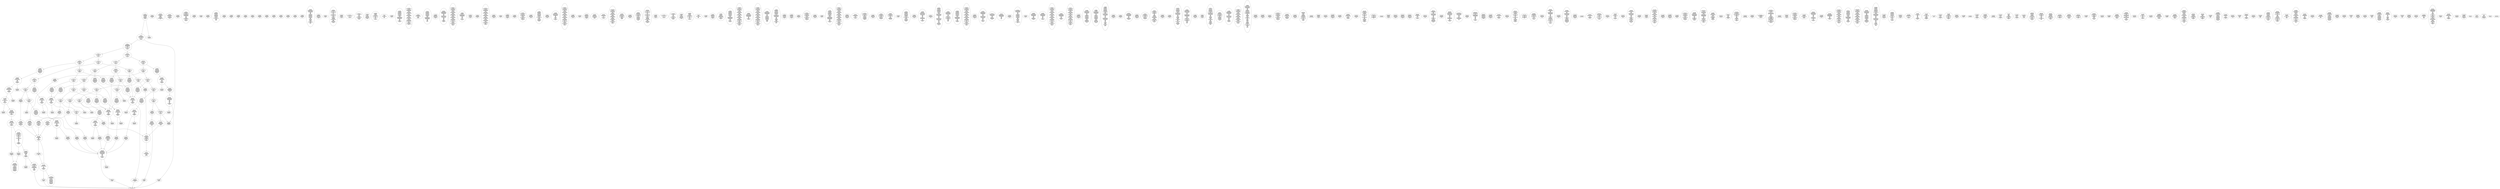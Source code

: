 /* Generated by GvGen v.1.0 (https://www.github.com/stricaud/gvgen) */

digraph G {
compound=true;
   node1 [label="[anywhere]"];
   node2 [label="# 0x0
PUSHX Data
PUSHX Data
MSTORE
CALLVALUE
ISZERO
PUSHX Data
JUMPI
"];
   node3 [label="# 0xc
PUSHX Data
REVERT
"];
   node4 [label="# 0x10
JUMPDEST
PUSHX LogicData
CALLDATASIZE
LT
PUSHX Data
JUMPI
"];
   node5 [label="# 0x1a
PUSHX Data
CALLDATALOAD
PUSHX BitData
SHR
PUSHX LogicData
GT
PUSHX Data
JUMPI
"];
   node6 [label="# 0x2b
PUSHX LogicData
GT
PUSHX Data
JUMPI
"];
   node7 [label="# 0x36
PUSHX LogicData
GT
PUSHX Data
JUMPI
"];
   node8 [label="# 0x41
PUSHX LogicData
EQ
PUSHX Data
JUMPI
"];
   node9 [label="# 0x4c
PUSHX LogicData
EQ
PUSHX Data
JUMPI
"];
   node10 [label="# 0x57
PUSHX LogicData
EQ
PUSHX Data
JUMPI
"];
   node11 [label="# 0x62
PUSHX LogicData
EQ
PUSHX Data
JUMPI
"];
   node12 [label="# 0x6d
PUSHX Data
REVERT
"];
   node13 [label="# 0x71
JUMPDEST
PUSHX LogicData
EQ
PUSHX Data
JUMPI
"];
   node14 [label="# 0x7d
PUSHX LogicData
EQ
PUSHX Data
JUMPI
"];
   node15 [label="# 0x88
PUSHX LogicData
EQ
PUSHX Data
JUMPI
"];
   node16 [label="# 0x93
PUSHX Data
REVERT
"];
   node17 [label="# 0x97
JUMPDEST
PUSHX LogicData
EQ
PUSHX Data
JUMPI
"];
   node18 [label="# 0xa3
PUSHX LogicData
EQ
PUSHX Data
JUMPI
"];
   node19 [label="# 0xae
PUSHX LogicData
EQ
PUSHX Data
JUMPI
"];
   node20 [label="# 0xb9
PUSHX LogicData
EQ
PUSHX Data
JUMPI
"];
   node21 [label="# 0xc4
PUSHX LogicData
EQ
PUSHX Data
JUMPI
"];
   node22 [label="# 0xcf
PUSHX LogicData
EQ
PUSHX Data
JUMPI
"];
   node23 [label="# 0xda
PUSHX Data
REVERT
"];
   node24 [label="# 0xde
JUMPDEST
PUSHX LogicData
GT
PUSHX Data
JUMPI
"];
   node25 [label="# 0xea
PUSHX LogicData
GT
PUSHX Data
JUMPI
"];
   node26 [label="# 0xf5
PUSHX LogicData
EQ
PUSHX Data
JUMPI
"];
   node27 [label="# 0x100
PUSHX LogicData
EQ
PUSHX Data
JUMPI
"];
   node28 [label="# 0x10b
PUSHX LogicData
EQ
PUSHX Data
JUMPI
"];
   node29 [label="# 0x116
PUSHX LogicData
EQ
PUSHX Data
JUMPI
"];
   node30 [label="# 0x121
PUSHX Data
REVERT
"];
   node31 [label="# 0x125
JUMPDEST
PUSHX LogicData
EQ
PUSHX Data
JUMPI
"];
   node32 [label="# 0x131
PUSHX LogicData
EQ
PUSHX Data
JUMPI
"];
   node33 [label="# 0x13c
PUSHX LogicData
EQ
PUSHX Data
JUMPI
"];
   node34 [label="# 0x147
PUSHX Data
REVERT
"];
   node35 [label="# 0x14b
JUMPDEST
PUSHX LogicData
EQ
PUSHX Data
JUMPI
"];
   node36 [label="# 0x157
PUSHX LogicData
EQ
PUSHX Data
JUMPI
"];
   node37 [label="# 0x162
PUSHX LogicData
EQ
PUSHX Data
JUMPI
"];
   node38 [label="# 0x16d
PUSHX LogicData
EQ
PUSHX Data
JUMPI
"];
   node39 [label="# 0x178
PUSHX LogicData
EQ
PUSHX Data
JUMPI
"];
   node40 [label="# 0x183
PUSHX LogicData
EQ
PUSHX Data
JUMPI
"];
   node41 [label="# 0x18e
JUMPDEST
PUSHX Data
REVERT
"];
   node42 [label="# 0x193
JUMPDEST
PUSHX Data
PUSHX Data
CALLDATASIZE
PUSHX Data
PUSHX Data
JUMP
"];
   node43 [label="# 0x1a1
JUMPDEST
PUSHX Data
JUMP
"];
   node44 [label="# 0x1a6
JUMPDEST
PUSHX MemData
MLOAD
ISZERO
ISZERO
MSTORE
PUSHX ArithData
ADD
"];
   node45 [label="# 0x1b2
JUMPDEST
PUSHX MemData
MLOAD
SUB
RETURN
"];
   node46 [label="# 0x1bb
JUMPDEST
PUSHX Data
PUSHX Data
JUMP
"];
   node47 [label="# 0x1c3
JUMPDEST
PUSHX MemData
MLOAD
PUSHX Data
PUSHX Data
JUMP
"];
   node48 [label="# 0x1d0
JUMPDEST
PUSHX Data
PUSHX Data
CALLDATASIZE
PUSHX Data
PUSHX Data
JUMP
"];
   node49 [label="# 0x1de
JUMPDEST
PUSHX Data
JUMP
"];
   node50 [label="# 0x1e3
JUMPDEST
PUSHX MemData
MLOAD
PUSHX ArithData
PUSHX BitData
PUSHX BitData
SHL
SUB
AND
MSTORE
PUSHX ArithData
ADD
PUSHX Data
JUMP
"];
   node51 [label="# 0x1fb
JUMPDEST
PUSHX Data
PUSHX Data
CALLDATASIZE
PUSHX Data
PUSHX Data
JUMP
"];
   node52 [label="# 0x209
JUMPDEST
PUSHX Data
JUMP
"];
   node53 [label="# 0x20e
JUMPDEST
STOP
"];
   node54 [label="# 0x210
JUMPDEST
PUSHX Data
PUSHX Data
JUMP
"];
   node55 [label="# 0x218
JUMPDEST
PUSHX MemData
MLOAD
MSTORE
PUSHX ArithData
ADD
PUSHX Data
JUMP
"];
   node56 [label="# 0x226
JUMPDEST
PUSHX Data
PUSHX StorData
SLOAD
JUMP
"];
   node57 [label="# 0x22f
JUMPDEST
PUSHX Data
PUSHX Data
CALLDATASIZE
PUSHX Data
PUSHX Data
JUMP
"];
   node58 [label="# 0x23d
JUMPDEST
PUSHX Data
JUMP
"];
   node59 [label="# 0x242
JUMPDEST
PUSHX Data
PUSHX Data
CALLDATASIZE
PUSHX Data
PUSHX Data
JUMP
"];
   node60 [label="# 0x250
JUMPDEST
PUSHX Data
MSTORE
PUSHX Data
PUSHX Data
MSTORE
PUSHX Data
SHA3
PUSHX ArithData
ADD
SLOAD
JUMP
"];
   node61 [label="# 0x265
JUMPDEST
PUSHX Data
PUSHX Data
CALLDATASIZE
PUSHX Data
PUSHX Data
JUMP
"];
   node62 [label="# 0x273
JUMPDEST
PUSHX Data
JUMP
"];
   node63 [label="# 0x278
JUMPDEST
PUSHX Data
PUSHX Data
CALLDATASIZE
PUSHX Data
PUSHX Data
JUMP
"];
   node64 [label="# 0x286
JUMPDEST
PUSHX Data
JUMP
"];
   node65 [label="# 0x28b
JUMPDEST
PUSHX Data
PUSHX Data
CALLDATASIZE
PUSHX Data
PUSHX Data
JUMP
"];
   node66 [label="# 0x299
JUMPDEST
PUSHX Data
JUMP
"];
   node67 [label="# 0x29e
JUMPDEST
PUSHX Data
PUSHX Data
CALLDATASIZE
PUSHX Data
PUSHX Data
JUMP
"];
   node68 [label="# 0x2ac
JUMPDEST
PUSHX Data
JUMP
"];
   node69 [label="# 0x2b1
JUMPDEST
PUSHX Data
PUSHX Data
JUMP
"];
   node70 [label="# 0x2b9
JUMPDEST
PUSHX Data
PUSHX Data
CALLDATASIZE
PUSHX Data
PUSHX Data
JUMP
"];
   node71 [label="# 0x2c7
JUMPDEST
PUSHX Data
JUMP
"];
   node72 [label="# 0x2cc
JUMPDEST
PUSHX Data
PUSHX Data
CALLDATASIZE
PUSHX Data
PUSHX Data
JUMP
"];
   node73 [label="# 0x2da
JUMPDEST
PUSHX Data
JUMP
"];
   node74 [label="# 0x2df
JUMPDEST
PUSHX Data
PUSHX Data
CALLDATASIZE
PUSHX Data
PUSHX Data
JUMP
"];
   node75 [label="# 0x2ed
JUMPDEST
PUSHX Data
JUMP
"];
   node76 [label="# 0x2f2
JUMPDEST
PUSHX Data
PUSHX Data
CALLDATASIZE
PUSHX Data
PUSHX Data
JUMP
"];
   node77 [label="# 0x300
JUMPDEST
PUSHX Data
JUMP
"];
   node78 [label="# 0x305
JUMPDEST
PUSHX Data
PUSHX Data
JUMP
"];
   node79 [label="# 0x30d
JUMPDEST
PUSHX Data
PUSHX Data
JUMP
"];
   node80 [label="# 0x315
JUMPDEST
PUSHX Data
PUSHX Data
CALLDATASIZE
PUSHX Data
PUSHX Data
JUMP
"];
   node81 [label="# 0x323
JUMPDEST
PUSHX Data
JUMP
"];
   node82 [label="# 0x328
JUMPDEST
PUSHX Data
PUSHX Data
JUMP
"];
   node83 [label="# 0x330
JUMPDEST
PUSHX Data
PUSHX Data
CALLDATASIZE
PUSHX Data
PUSHX Data
JUMP
"];
   node84 [label="# 0x33e
JUMPDEST
PUSHX Data
JUMP
"];
   node85 [label="# 0x343
JUMPDEST
PUSHX Data
PUSHX Data
CALLDATASIZE
PUSHX Data
PUSHX Data
JUMP
"];
   node86 [label="# 0x351
JUMPDEST
PUSHX Data
JUMP
"];
   node87 [label="# 0x356
JUMPDEST
PUSHX Data
PUSHX Data
JUMP
"];
   node88 [label="# 0x37d
JUMPDEST
PUSHX Data
PUSHX Data
CALLDATASIZE
PUSHX Data
PUSHX Data
JUMP
"];
   node89 [label="# 0x38b
JUMPDEST
PUSHX Data
JUMP
"];
   node90 [label="# 0x390
JUMPDEST
PUSHX Data
PUSHX Data
CALLDATASIZE
PUSHX Data
PUSHX Data
JUMP
"];
   node91 [label="# 0x39e
JUMPDEST
PUSHX ArithData
PUSHX BitData
PUSHX BitData
SHL
SUB
AND
PUSHX Data
MSTORE
PUSHX Data
PUSHX Data
MSTORE
PUSHX Data
SHA3
AND
MSTORE
MSTORE
SHA3
SLOAD
PUSHX BitData
AND
JUMP
"];
   node92 [label="# 0x3cc
JUMPDEST
PUSHX Data
PUSHX Data
PUSHX Data
JUMP
"];
   node93 [label="# 0x3d7
JUMPDEST
JUMP
"];
   node94 [label="# 0x3dd
JUMPDEST
PUSHX Data
PUSHX StorData
SLOAD
PUSHX Data
PUSHX Data
JUMP
"];
   node95 [label="# 0x3ec
JUMPDEST
PUSHX ArithData
ADD
PUSHX ArithData
DIV
MUL
PUSHX ArithData
ADD
PUSHX MemData
MLOAD
ADD
PUSHX Data
MSTORE
MSTORE
PUSHX ArithData
ADD
SLOAD
PUSHX Data
PUSHX Data
JUMP
"];
   node96 [label="# 0x418
JUMPDEST
ISZERO
PUSHX Data
JUMPI
"];
   node97 [label="# 0x41f
PUSHX LogicData
LT
PUSHX Data
JUMPI
"];
   node98 [label="# 0x427
PUSHX ArithData
SLOAD
DIV
MUL
MSTORE
PUSHX ArithData
ADD
PUSHX Data
JUMP
"];
   node99 [label="# 0x43a
JUMPDEST
ADD
PUSHX Data
MSTORE
PUSHX Data
PUSHX Data
SHA3
"];
   node100 [label="# 0x448
JUMPDEST
SLOAD
MSTORE
PUSHX ArithData
ADD
PUSHX ArithData
ADD
GT
PUSHX Data
JUMPI
"];
   node101 [label="# 0x45c
SUB
PUSHX BitData
AND
ADD
"];
   node102 [label="# 0x465
JUMPDEST
JUMP
"];
   node103 [label="# 0x46f
JUMPDEST
PUSHX Data
MSTORE
PUSHX Data
PUSHX Data
MSTORE
PUSHX Data
SHA3
SLOAD
PUSHX ArithData
PUSHX BitData
PUSHX BitData
SHL
SUB
AND
PUSHX Data
JUMPI
"];
   node104 [label="# 0x48c
PUSHX MemData
MLOAD
PUSHX BitData
PUSHX BitData
SHL
MSTORE
PUSHX Data
PUSHX ArithData
ADD
MSTORE
PUSHX Data
PUSHX ArithData
ADD
MSTORE
PUSHX Data
PUSHX ArithData
ADD
MSTORE
PUSHX BitData
PUSHX BitData
SHL
PUSHX ArithData
ADD
MSTORE
PUSHX ArithData
ADD
"];
   node105 [label="# 0x4e4
JUMPDEST
PUSHX MemData
MLOAD
SUB
REVERT
"];
   node106 [label="# 0x4ed
JUMPDEST
PUSHX Data
MSTORE
PUSHX Data
PUSHX Data
MSTORE
PUSHX Data
SHA3
SLOAD
PUSHX ArithData
PUSHX BitData
PUSHX BitData
SHL
SUB
AND
JUMP
"];
   node107 [label="# 0x509
JUMPDEST
PUSHX Data
PUSHX Data
PUSHX Data
JUMP
"];
   node108 [label="# 0x514
JUMPDEST
PUSHX ArithData
PUSHX BitData
PUSHX BitData
SHL
SUB
AND
PUSHX ArithData
PUSHX BitData
PUSHX BitData
SHL
SUB
AND
EQ
ISZERO
PUSHX Data
JUMPI
"];
   node109 [label="# 0x531
PUSHX MemData
MLOAD
PUSHX BitData
PUSHX BitData
SHL
MSTORE
PUSHX Data
PUSHX ArithData
ADD
MSTORE
PUSHX Data
PUSHX ArithData
ADD
MSTORE
PUSHX Data
PUSHX ArithData
ADD
MSTORE
PUSHX BitData
PUSHX BitData
SHL
PUSHX ArithData
ADD
MSTORE
PUSHX ArithData
ADD
PUSHX Data
JUMP
"];
   node110 [label="# 0x582
JUMPDEST
CALLER
PUSHX ArithData
PUSHX BitData
PUSHX BitData
SHL
SUB
AND
EQ
PUSHX Data
JUMPI
"];
   node111 [label="# 0x594
PUSHX Data
CALLER
PUSHX Data
JUMP
"];
   node112 [label="# 0x59e
JUMPDEST
PUSHX Data
JUMPI
"];
   node113 [label="# 0x5a3
PUSHX MemData
MLOAD
PUSHX BitData
PUSHX BitData
SHL
MSTORE
PUSHX Data
PUSHX ArithData
ADD
MSTORE
PUSHX Data
PUSHX ArithData
ADD
MSTORE
PUSHX Data
PUSHX ArithData
ADD
MSTORE
PUSHX Data
PUSHX ArithData
ADD
MSTORE
PUSHX ArithData
ADD
PUSHX Data
JUMP
"];
   node114 [label="# 0x610
JUMPDEST
PUSHX Data
PUSHX Data
JUMP
"];
   node115 [label="# 0x61a
JUMPDEST
JUMP
"];
   node116 [label="# 0x61f
JUMPDEST
PUSHX Data
PUSHX Data
PUSHX StorData
SLOAD
JUMP
"];
   node117 [label="# 0x62a
JUMPDEST
JUMP
"];
   node118 [label="# 0x62f
JUMPDEST
PUSHX Data
CALLER
PUSHX Data
JUMP
"];
   node119 [label="# 0x639
JUMPDEST
PUSHX Data
JUMPI
"];
   node120 [label="# 0x63e
PUSHX MemData
MLOAD
PUSHX BitData
PUSHX BitData
SHL
MSTORE
PUSHX ArithData
ADD
PUSHX Data
PUSHX Data
JUMP
"];
   node121 [label="# 0x655
JUMPDEST
PUSHX Data
PUSHX Data
JUMP
"];
   node122 [label="# 0x660
JUMPDEST
PUSHX Data
MSTORE
PUSHX Data
PUSHX Data
MSTORE
PUSHX Data
SHA3
PUSHX ArithData
ADD
SLOAD
PUSHX Data
CALLER
PUSHX Data
JUMP
"];
   node123 [label="# 0x67c
JUMPDEST
PUSHX Data
PUSHX Data
JUMP
"];
   node124 [label="# 0x686
JUMPDEST
PUSHX ArithData
PUSHX BitData
PUSHX BitData
SHL
SUB
AND
CALLER
EQ
PUSHX Data
JUMPI
"];
   node125 [label="# 0x697
PUSHX MemData
MLOAD
PUSHX BitData
PUSHX BitData
SHL
MSTORE
PUSHX Data
PUSHX ArithData
ADD
MSTORE
PUSHX Data
PUSHX ArithData
ADD
MSTORE
PUSHX Data
PUSHX ArithData
ADD
MSTORE
PUSHX BitData
PUSHX BitData
SHL
PUSHX ArithData
ADD
MSTORE
PUSHX ArithData
ADD
PUSHX Data
JUMP
"];
   node126 [label="# 0x6f6
JUMPDEST
PUSHX Data
PUSHX Data
JUMP
"];
   node127 [label="# 0x700
JUMPDEST
JUMP
"];
   node128 [label="# 0x704
JUMPDEST
PUSHX Data
PUSHX Data
CALLER
PUSHX Data
JUMP
"];
   node129 [label="# 0x72f
JUMPDEST
PUSHX Data
PUSHX Data
PUSHX StorData
SLOAD
JUMP
"];
   node130 [label="# 0x73a
JUMPDEST
PUSHX StorData
SLOAD
LT
PUSHX Data
JUMPI
"];
   node131 [label="# 0x746
PUSHX MemData
MLOAD
PUSHX BitData
PUSHX BitData
SHL
MSTORE
PUSHX Data
PUSHX ArithData
ADD
MSTORE
PUSHX Data
PUSHX ArithData
ADD
MSTORE
PUSHX Data
PUSHX ArithData
ADD
MSTORE
PUSHX ArithData
ADD
PUSHX Data
JUMP
"];
   node132 [label="# 0x78d
JUMPDEST
PUSHX Data
PUSHX StorData
SLOAD
PUSHX ArithData
ADD
SSTORE
JUMP
"];
   node133 [label="# 0x79b
JUMPDEST
PUSHX Data
PUSHX Data
JUMP
"];
   node134 [label="# 0x7a5
JUMPDEST
PUSHX Data
PUSHX MemData
MLOAD
PUSHX ArithData
ADD
PUSHX Data
MSTORE
PUSHX Data
MSTORE
PUSHX Data
JUMP
"];
   node135 [label="# 0x7c0
JUMPDEST
PUSHX StorData
SLOAD
PUSHX Data
PUSHX Data
JUMP
"];
   node136 [label="# 0x7cd
JUMPDEST
PUSHX ArithData
ADD
PUSHX ArithData
DIV
MUL
PUSHX ArithData
ADD
PUSHX MemData
MLOAD
ADD
PUSHX Data
MSTORE
MSTORE
PUSHX ArithData
ADD
SLOAD
PUSHX Data
PUSHX Data
JUMP
"];
   node137 [label="# 0x7f9
JUMPDEST
ISZERO
PUSHX Data
JUMPI
"];
   node138 [label="# 0x800
PUSHX LogicData
LT
PUSHX Data
JUMPI
"];
   node139 [label="# 0x808
PUSHX ArithData
SLOAD
DIV
MUL
MSTORE
PUSHX ArithData
ADD
PUSHX Data
JUMP
"];
   node140 [label="# 0x81b
JUMPDEST
ADD
PUSHX Data
MSTORE
PUSHX Data
PUSHX Data
SHA3
"];
   node141 [label="# 0x829
JUMPDEST
SLOAD
MSTORE
PUSHX ArithData
ADD
PUSHX ArithData
ADD
GT
PUSHX Data
JUMPI
"];
   node142 [label="# 0x83d
SUB
PUSHX BitData
AND
ADD
"];
   node143 [label="# 0x846
JUMPDEST
JUMP
"];
   node144 [label="# 0x84e
JUMPDEST
PUSHX Data
PUSHX Data
CALLER
PUSHX Data
JUMP
"];
   node145 [label="# 0x85a
JUMPDEST
MLOAD
PUSHX Data
PUSHX Data
PUSHX ArithData
ADD
PUSHX Data
JUMP
"];
   node146 [label="# 0x86d
JUMPDEST
PUSHX Data
MSTORE
PUSHX Data
PUSHX Data
MSTORE
PUSHX Data
SHA3
SLOAD
PUSHX ArithData
PUSHX BitData
PUSHX BitData
SHL
SUB
AND
PUSHX Data
JUMPI
"];
   node147 [label="# 0x88b
PUSHX MemData
MLOAD
PUSHX BitData
PUSHX BitData
SHL
MSTORE
PUSHX Data
PUSHX ArithData
ADD
MSTORE
PUSHX Data
PUSHX ArithData
ADD
MSTORE
PUSHX Data
PUSHX ArithData
ADD
MSTORE
PUSHX BitData
PUSHX BitData
SHL
PUSHX ArithData
ADD
MSTORE
PUSHX ArithData
ADD
PUSHX Data
JUMP
"];
   node148 [label="# 0x8e4
JUMPDEST
PUSHX Data
PUSHX ArithData
PUSHX BitData
PUSHX BitData
SHL
SUB
AND
PUSHX Data
JUMPI
"];
   node149 [label="# 0x8f5
PUSHX MemData
MLOAD
PUSHX BitData
PUSHX BitData
SHL
MSTORE
PUSHX Data
PUSHX ArithData
ADD
MSTORE
PUSHX Data
PUSHX ArithData
ADD
MSTORE
PUSHX Data
PUSHX ArithData
ADD
MSTORE
PUSHX BitData
PUSHX BitData
SHL
PUSHX ArithData
ADD
MSTORE
PUSHX ArithData
ADD
PUSHX Data
JUMP
"];
   node150 [label="# 0x94f
JUMPDEST
PUSHX ArithData
PUSHX BitData
PUSHX BitData
SHL
SUB
AND
PUSHX Data
MSTORE
PUSHX Data
PUSHX Data
MSTORE
PUSHX Data
SHA3
SLOAD
JUMP
"];
   node151 [label="# 0x96b
JUMPDEST
PUSHX Data
MSTORE
PUSHX Data
PUSHX Data
MSTORE
PUSHX Data
SHA3
PUSHX ArithData
PUSHX BitData
PUSHX BitData
SHL
SUB
AND
MSTORE
MSTORE
SHA3
SLOAD
PUSHX BitData
AND
JUMP
"];
   node152 [label="# 0x996
JUMPDEST
PUSHX Data
PUSHX StorData
SLOAD
PUSHX Data
PUSHX Data
JUMP
"];
   node153 [label="# 0x9a5
JUMPDEST
PUSHX Data
CALLER
PUSHX Data
JUMP
"];
   node154 [label="# 0x9b0
JUMPDEST
PUSHX StorData
SLOAD
PUSHX Data
PUSHX Data
JUMP
"];
   node155 [label="# 0x9bd
JUMPDEST
PUSHX Data
CALLER
PUSHX Data
JUMP
"];
   node156 [label="# 0x9c7
JUMPDEST
PUSHX Data
JUMPI
"];
   node157 [label="# 0x9cc
PUSHX MemData
MLOAD
PUSHX BitData
PUSHX BitData
SHL
MSTORE
PUSHX ArithData
ADD
PUSHX Data
PUSHX Data
JUMP
"];
   node158 [label="# 0x9e3
JUMPDEST
PUSHX Data
PUSHX Data
JUMP
"];
   node159 [label="# 0x9ef
JUMPDEST
JUMP
"];
   node160 [label="# 0x9f5
JUMPDEST
PUSHX Data
MSTORE
PUSHX Data
PUSHX Data
MSTORE
PUSHX Data
SHA3
SLOAD
PUSHX Data
PUSHX ArithData
PUSHX BitData
PUSHX BitData
SHL
SUB
AND
PUSHX Data
JUMPI
"];
   node161 [label="# 0xa15
PUSHX MemData
MLOAD
PUSHX BitData
PUSHX BitData
SHL
MSTORE
PUSHX Data
PUSHX ArithData
ADD
MSTORE
PUSHX Data
PUSHX ArithData
ADD
MSTORE
PUSHX Data
PUSHX ArithData
ADD
MSTORE
PUSHX BitData
PUSHX BitData
SHL
PUSHX ArithData
ADD
MSTORE
PUSHX ArithData
ADD
PUSHX Data
JUMP
"];
   node162 [label="# 0xa74
JUMPDEST
PUSHX Data
PUSHX Data
PUSHX Data
JUMP
"];
   node163 [label="# 0xa7e
JUMPDEST
PUSHX LogicData
MLOAD
GT
PUSHX Data
JUMPI
"];
   node164 [label="# 0xa8a
PUSHX MemData
MLOAD
PUSHX ArithData
ADD
PUSHX Data
MSTORE
PUSHX Data
MSTORE
PUSHX Data
JUMP
"];
   node165 [label="# 0xa9e
JUMPDEST
PUSHX Data
PUSHX Data
JUMP
"];
   node166 [label="# 0xaa8
JUMPDEST
PUSHX MemData
MLOAD
PUSHX ArithData
ADD
PUSHX Data
PUSHX Data
JUMP
"];
   node167 [label="# 0xab9
JUMPDEST
PUSHX MemData
MLOAD
PUSHX ArithData
SUB
SUB
MSTORE
PUSHX Data
MSTORE
"];
   node168 [label="# 0xac9
JUMPDEST
JUMP
"];
   node169 [label="# 0xad0
JUMPDEST
PUSHX Data
MSTORE
PUSHX Data
PUSHX Data
MSTORE
PUSHX Data
SHA3
PUSHX ArithData
ADD
SLOAD
PUSHX Data
CALLER
PUSHX Data
JUMP
"];
   node170 [label="# 0xaec
JUMPDEST
PUSHX Data
PUSHX Data
JUMP
"];
   node171 [label="# 0xaf6
JUMPDEST
PUSHX Data
PUSHX ArithData
PUSHX BitData
PUSHX BitData
SHL
SUB
NOT
AND
PUSHX BitData
PUSHX BitData
SHL
EQ
PUSHX Data
JUMPI
"];
   node172 [label="# 0xb12
PUSHX Data
PUSHX Data
JUMP
"];
   node173 [label="# 0xb1b
JUMPDEST
PUSHX Data
MSTORE
PUSHX Data
PUSHX Data
MSTORE
PUSHX Data
SHA3
SLOAD
PUSHX ArithData
PUSHX BitData
PUSHX BitData
SHL
SUB
NOT
AND
PUSHX ArithData
PUSHX BitData
PUSHX BitData
SHL
SUB
AND
OR
SSTORE
PUSHX Data
PUSHX Data
JUMP
"];
   node174 [label="# 0xb50
JUMPDEST
PUSHX ArithData
PUSHX BitData
PUSHX BitData
SHL
SUB
AND
PUSHX Data
PUSHX MemData
MLOAD
PUSHX MemData
MLOAD
SUB
LOGX
JUMP
"];
   node175 [label="# 0xb89
JUMPDEST
PUSHX Data
MSTORE
PUSHX Data
PUSHX Data
MSTORE
PUSHX Data
SHA3
SLOAD
PUSHX ArithData
PUSHX BitData
PUSHX BitData
SHL
SUB
AND
PUSHX Data
JUMPI
"];
   node176 [label="# 0xba6
PUSHX MemData
MLOAD
PUSHX BitData
PUSHX BitData
SHL
MSTORE
PUSHX Data
PUSHX ArithData
ADD
MSTORE
PUSHX Data
PUSHX ArithData
ADD
MSTORE
PUSHX Data
PUSHX ArithData
ADD
MSTORE
PUSHX BitData
PUSHX BitData
SHL
PUSHX ArithData
ADD
MSTORE
PUSHX ArithData
ADD
PUSHX Data
JUMP
"];
   node177 [label="# 0xc02
JUMPDEST
PUSHX Data
PUSHX Data
PUSHX Data
JUMP
"];
   node178 [label="# 0xc0d
JUMPDEST
PUSHX ArithData
PUSHX BitData
PUSHX BitData
SHL
SUB
AND
PUSHX ArithData
PUSHX BitData
PUSHX BitData
SHL
SUB
AND
EQ
PUSHX Data
JUMPI
"];
   node179 [label="# 0xc2a
PUSHX ArithData
PUSHX BitData
PUSHX BitData
SHL
SUB
AND
PUSHX Data
PUSHX Data
JUMP
"];
   node180 [label="# 0xc3d
JUMPDEST
PUSHX ArithData
PUSHX BitData
PUSHX BitData
SHL
SUB
AND
EQ
"];
   node181 [label="# 0xc48
JUMPDEST
PUSHX Data
JUMPI
"];
   node182 [label="# 0xc4e
PUSHX ArithData
PUSHX BitData
PUSHX BitData
SHL
SUB
AND
PUSHX Data
MSTORE
PUSHX Data
PUSHX Data
MSTORE
PUSHX Data
SHA3
AND
MSTORE
MSTORE
SHA3
SLOAD
PUSHX BitData
AND
"];
   node183 [label="# 0xc78
JUMPDEST
JUMP
"];
   node184 [label="# 0xc80
JUMPDEST
PUSHX ArithData
PUSHX BitData
PUSHX BitData
SHL
SUB
AND
PUSHX Data
PUSHX Data
JUMP
"];
   node185 [label="# 0xc93
JUMPDEST
PUSHX ArithData
PUSHX BitData
PUSHX BitData
SHL
SUB
AND
EQ
PUSHX Data
JUMPI
"];
   node186 [label="# 0xca2
PUSHX MemData
MLOAD
PUSHX BitData
PUSHX BitData
SHL
MSTORE
PUSHX Data
PUSHX ArithData
ADD
MSTORE
PUSHX Data
PUSHX ArithData
ADD
MSTORE
PUSHX Data
PUSHX ArithData
ADD
MSTORE
PUSHX BitData
PUSHX BitData
SHL
PUSHX ArithData
ADD
MSTORE
PUSHX ArithData
ADD
PUSHX Data
JUMP
"];
   node187 [label="# 0xcfb
JUMPDEST
PUSHX ArithData
PUSHX BitData
PUSHX BitData
SHL
SUB
AND
PUSHX Data
JUMPI
"];
   node188 [label="# 0xd0a
PUSHX MemData
MLOAD
PUSHX BitData
PUSHX BitData
SHL
MSTORE
PUSHX Data
PUSHX ArithData
ADD
MSTORE
PUSHX ArithData
ADD
MSTORE
PUSHX Data
PUSHX ArithData
ADD
MSTORE
PUSHX BitData
PUSHX BitData
SHL
PUSHX ArithData
ADD
MSTORE
PUSHX ArithData
ADD
PUSHX Data
JUMP
"];
   node189 [label="# 0xd5d
JUMPDEST
PUSHX Data
PUSHX Data
PUSHX Data
JUMP
"];
   node190 [label="# 0xd68
JUMPDEST
PUSHX ArithData
PUSHX BitData
PUSHX BitData
SHL
SUB
AND
PUSHX Data
MSTORE
PUSHX Data
PUSHX Data
MSTORE
PUSHX Data
SHA3
SLOAD
PUSHX Data
PUSHX Data
PUSHX Data
JUMP
"];
   node191 [label="# 0xd91
JUMPDEST
SSTORE
PUSHX ArithData
PUSHX BitData
PUSHX BitData
SHL
SUB
AND
PUSHX Data
MSTORE
PUSHX Data
PUSHX Data
MSTORE
PUSHX Data
SHA3
SLOAD
PUSHX Data
PUSHX Data
PUSHX Data
JUMP
"];
   node192 [label="# 0xdbf
JUMPDEST
SSTORE
PUSHX Data
MSTORE
PUSHX Data
PUSHX Data
MSTORE
PUSHX MemData
SHA3
SLOAD
PUSHX ArithData
PUSHX BitData
PUSHX BitData
SHL
SUB
NOT
AND
PUSHX ArithData
PUSHX BitData
PUSHX BitData
SHL
SUB
AND
OR
SSTORE
MLOAD
AND
PUSHX Data
LOGX
JUMP
"];
   node193 [label="# 0xe20
JUMPDEST
PUSHX Data
PUSHX Data
JUMP
"];
   node194 [label="# 0xe2a
JUMPDEST
PUSHX Data
JUMPI
"];
   node195 [label="# 0xe2f
PUSHX Data
PUSHX ArithData
PUSHX BitData
PUSHX BitData
SHL
SUB
AND
PUSHX Data
PUSHX Data
JUMP
"];
   node196 [label="# 0xe42
JUMPDEST
PUSHX Data
PUSHX Data
PUSHX Data
JUMP
"];
   node197 [label="# 0xe4d
JUMPDEST
PUSHX MemData
MLOAD
PUSHX ArithData
ADD
PUSHX Data
PUSHX Data
JUMP
"];
   node198 [label="# 0xe5e
JUMPDEST
PUSHX MemData
MLOAD
PUSHX BitData
NOT
SUB
ADD
MSTORE
MSTORE
PUSHX BitData
PUSHX BitData
SHL
MSTORE
PUSHX Data
PUSHX ArithData
ADD
PUSHX Data
JUMP
"];
   node199 [label="# 0xe84
JUMPDEST
PUSHX Data
PUSHX Data
JUMP
"];
   node200 [label="# 0xe8e
JUMPDEST
PUSHX Data
JUMPI
"];
   node201 [label="# 0xe93
PUSHX Data
MSTORE
PUSHX Data
PUSHX Data
MSTORE
PUSHX Data
SHA3
PUSHX ArithData
PUSHX BitData
PUSHX BitData
SHL
SUB
AND
MSTORE
MSTORE
SHA3
SLOAD
PUSHX BitData
NOT
AND
PUSHX BitData
OR
SSTORE
PUSHX Data
CALLER
JUMP
"];
   node202 [label="# 0xec6
JUMPDEST
PUSHX ArithData
PUSHX BitData
PUSHX BitData
SHL
SUB
AND
PUSHX ArithData
PUSHX BitData
PUSHX BitData
SHL
SUB
AND
PUSHX Data
PUSHX MemData
MLOAD
PUSHX MemData
MLOAD
SUB
LOGX
JUMP
"];
   node203 [label="# 0xf0a
JUMPDEST
PUSHX Data
PUSHX Data
JUMP
"];
   node204 [label="# 0xf14
JUMPDEST
ISZERO
PUSHX Data
JUMPI
"];
   node205 [label="# 0xf1a
PUSHX Data
MSTORE
PUSHX Data
PUSHX Data
MSTORE
PUSHX MemData
SHA3
PUSHX ArithData
PUSHX BitData
PUSHX BitData
SHL
SUB
AND
MSTORE
MSTORE
SHA3
SLOAD
PUSHX BitData
NOT
AND
SSTORE
MLOAD
CALLER
PUSHX Data
LOGX
JUMP
"];
   node206 [label="# 0xf71
JUMPDEST
PUSHX Data
PUSHX MemData
MLOAD
PUSHX ArithData
ADD
PUSHX Data
MSTORE
PUSHX Data
MSTORE
PUSHX Data
JUMP
"];
   node207 [label="# 0xf8b
JUMPDEST
PUSHX ArithData
PUSHX BitData
PUSHX BitData
SHL
SUB
AND
PUSHX ArithData
PUSHX BitData
PUSHX BitData
SHL
SUB
AND
EQ
ISZERO
PUSHX Data
JUMPI
"];
   node208 [label="# 0xfa6
PUSHX MemData
MLOAD
PUSHX BitData
PUSHX BitData
SHL
MSTORE
PUSHX Data
PUSHX ArithData
ADD
MSTORE
PUSHX Data
PUSHX ArithData
ADD
MSTORE
PUSHX Data
PUSHX ArithData
ADD
MSTORE
PUSHX ArithData
ADD
PUSHX Data
JUMP
"];
   node209 [label="# 0xfed
JUMPDEST
PUSHX ArithData
PUSHX BitData
PUSHX BitData
SHL
SUB
AND
PUSHX Data
MSTORE
PUSHX Data
PUSHX ArithData
MSTORE
PUSHX MemData
SHA3
AND
MSTORE
MSTORE
SHA3
SLOAD
PUSHX BitData
NOT
AND
ISZERO
ISZERO
OR
SSTORE
MLOAD
MSTORE
PUSHX Data
ADD
PUSHX MemData
MLOAD
SUB
LOGX
JUMP
"];
   node210 [label="# 0x105a
JUMPDEST
PUSHX Data
PUSHX Data
JUMP
"];
   node211 [label="# 0x1065
JUMPDEST
PUSHX Data
PUSHX Data
JUMP
"];
   node212 [label="# 0x1071
JUMPDEST
PUSHX Data
JUMPI
"];
   node213 [label="# 0x1076
PUSHX MemData
MLOAD
PUSHX BitData
PUSHX BitData
SHL
MSTORE
PUSHX ArithData
ADD
PUSHX Data
PUSHX Data
JUMP
"];
   node214 [label="# 0x108d
JUMPDEST
PUSHX Data
PUSHX StorData
SLOAD
PUSHX Data
PUSHX Data
JUMP
"];
   node215 [label="# 0x109c
JUMPDEST
PUSHX Data
PUSHX Data
JUMPI
"];
   node216 [label="# 0x10a4
PUSHX Data
MLOAD
ADD
MSTORE
PUSHX Data
MSTORE
PUSHX BitData
PUSHX BitData
SHL
PUSHX ArithData
ADD
MSTORE
JUMP
"];
   node217 [label="# 0x10c0
JUMPDEST
PUSHX Data
"];
   node218 [label="# 0x10c4
JUMPDEST
ISZERO
PUSHX Data
JUMPI
"];
   node219 [label="# 0x10cb
PUSHX Data
PUSHX Data
JUMP
"];
   node220 [label="# 0x10d4
JUMPDEST
PUSHX Data
PUSHX Data
PUSHX Data
JUMP
"];
   node221 [label="# 0x10e3
JUMPDEST
PUSHX Data
JUMP
"];
   node222 [label="# 0x10ea
JUMPDEST
PUSHX Data
PUSHX LogicData
GT
ISZERO
PUSHX Data
JUMPI
"];
   node223 [label="# 0x10fe
PUSHX Data
PUSHX Data
JUMP
"];
   node224 [label="# 0x1105
JUMPDEST
PUSHX MemData
MLOAD
MSTORE
PUSHX ArithData
ADD
PUSHX BitData
NOT
AND
PUSHX ArithData
ADD
ADD
PUSHX Data
MSTORE
ISZERO
PUSHX Data
JUMPI
"];
   node225 [label="# 0x1123
PUSHX ArithData
ADD
CALLDATASIZE
CALLDATACOPY
ADD
"];
   node226 [label="# 0x112f
JUMPDEST
"];
   node227 [label="# 0x1133
JUMPDEST
ISZERO
PUSHX Data
JUMPI
"];
   node228 [label="# 0x113a
PUSHX Data
PUSHX Data
PUSHX Data
JUMP
"];
   node229 [label="# 0x1144
JUMPDEST
PUSHX Data
PUSHX Data
PUSHX Data
JUMP
"];
   node230 [label="# 0x1151
JUMPDEST
PUSHX Data
PUSHX Data
PUSHX Data
JUMP
"];
   node231 [label="# 0x115c
JUMPDEST
PUSHX BitData
SHL
MLOAD
LT
PUSHX Data
JUMPI
"];
   node232 [label="# 0x116a
PUSHX Data
PUSHX Data
JUMP
"];
   node233 [label="# 0x1171
JUMPDEST
PUSHX ArithData
ADD
ADD
PUSHX ArithData
PUSHX BitData
PUSHX BitData
SHL
SUB
NOT
AND
PUSHX BitData
BYTE
MSTORE8
PUSHX Data
PUSHX Data
PUSHX Data
JUMP
"];
   node234 [label="# 0x1193
JUMPDEST
PUSHX Data
JUMP
"];
   node235 [label="# 0x119a
JUMPDEST
PUSHX Data
PUSHX ArithData
PUSHX BitData
PUSHX BitData
SHL
SUB
NOT
AND
PUSHX BitData
PUSHX BitData
SHL
EQ
PUSHX Data
JUMPI
"];
   node236 [label="# 0x11b6
PUSHX ArithData
PUSHX BitData
PUSHX BitData
SHL
SUB
NOT
AND
PUSHX BitData
PUSHX BitData
SHL
EQ
"];
   node237 [label="# 0x11cb
JUMPDEST
PUSHX Data
JUMPI
"];
   node238 [label="# 0x11d1
PUSHX BitData
PUSHX BitData
SHL
PUSHX ArithData
PUSHX BitData
PUSHX BitData
SHL
SUB
NOT
AND
EQ
PUSHX Data
JUMP
"];
   node239 [label="# 0x11ea
JUMPDEST
PUSHX Data
PUSHX Data
PUSHX Data
PUSHX Data
PUSHX Data
JUMP
"];
   node240 [label="# 0x11f9
JUMPDEST
PUSHX Data
PUSHX Data
PUSHX Data
JUMP
"];
   node241 [label="# 0x1204
JUMPDEST
PUSHX LogicData
GT
ISZERO
PUSHX Data
JUMPI
"];
   node242 [label="# 0x1215
PUSHX Data
PUSHX Data
JUMP
"];
   node243 [label="# 0x121c
JUMPDEST
PUSHX MemData
MLOAD
MSTORE
PUSHX ArithData
ADD
PUSHX BitData
NOT
AND
PUSHX ArithData
ADD
ADD
PUSHX Data
MSTORE
ISZERO
PUSHX Data
JUMPI
"];
   node244 [label="# 0x123a
PUSHX ArithData
ADD
CALLDATASIZE
CALLDATACOPY
ADD
"];
   node245 [label="# 0x1246
JUMPDEST
PUSHX BitData
PUSHX BitData
SHL
PUSHX LogicData
MLOAD
LT
PUSHX Data
JUMPI
"];
   node246 [label="# 0x125a
PUSHX Data
PUSHX Data
JUMP
"];
   node247 [label="# 0x1261
JUMPDEST
PUSHX ArithData
ADD
ADD
PUSHX ArithData
PUSHX BitData
PUSHX BitData
SHL
SUB
NOT
AND
PUSHX BitData
BYTE
MSTORE8
PUSHX BitData
PUSHX BitData
SHL
PUSHX LogicData
MLOAD
LT
PUSHX Data
JUMPI
"];
   node248 [label="# 0x1289
PUSHX Data
PUSHX Data
JUMP
"];
   node249 [label="# 0x1290
JUMPDEST
PUSHX ArithData
ADD
ADD
PUSHX ArithData
PUSHX BitData
PUSHX BitData
SHL
SUB
NOT
AND
PUSHX BitData
BYTE
MSTORE8
PUSHX Data
PUSHX Data
PUSHX Data
PUSHX Data
JUMP
"];
   node250 [label="# 0x12b4
JUMPDEST
PUSHX Data
PUSHX Data
PUSHX Data
JUMP
"];
   node251 [label="# 0x12bf
JUMPDEST
"];
   node252 [label="# 0x12c2
JUMPDEST
PUSHX LogicData
GT
ISZERO
PUSHX Data
JUMPI
"];
   node253 [label="# 0x12cc
PUSHX BitData
PUSHX BitData
SHL
PUSHX BitData
AND
PUSHX LogicData
LT
PUSHX Data
JUMPI
"];
   node254 [label="# 0x12ec
PUSHX Data
PUSHX Data
JUMP
"];
   node255 [label="# 0x12f3
JUMPDEST
BYTE
PUSHX BitData
SHL
MLOAD
LT
PUSHX Data
JUMPI
"];
   node256 [label="# 0x1302
PUSHX Data
PUSHX Data
JUMP
"];
   node257 [label="# 0x1309
JUMPDEST
PUSHX ArithData
ADD
ADD
PUSHX ArithData
PUSHX BitData
PUSHX BitData
SHL
SUB
NOT
AND
PUSHX BitData
BYTE
MSTORE8
PUSHX BitData
SHR
PUSHX Data
PUSHX Data
JUMP
"];
   node258 [label="# 0x1330
JUMPDEST
PUSHX Data
JUMP
"];
   node259 [label="# 0x1337
JUMPDEST
ISZERO
PUSHX Data
JUMPI
"];
   node260 [label="# 0x133f
PUSHX MemData
MLOAD
PUSHX BitData
PUSHX BitData
SHL
MSTORE
PUSHX Data
PUSHX ArithData
ADD
MSTORE
PUSHX ArithData
ADD
MSTORE
PUSHX Data
PUSHX ArithData
ADD
MSTORE
PUSHX ArithData
ADD
PUSHX Data
JUMP
"];
   node261 [label="# 0x1386
JUMPDEST
PUSHX Data
PUSHX Data
JUMP
"];
   node262 [label="# 0x1390
JUMPDEST
PUSHX Data
PUSHX Data
PUSHX Data
JUMP
"];
   node263 [label="# 0x139d
JUMPDEST
PUSHX Data
JUMPI
"];
   node264 [label="# 0x13a2
PUSHX MemData
MLOAD
PUSHX BitData
PUSHX BitData
SHL
MSTORE
PUSHX ArithData
ADD
PUSHX Data
PUSHX Data
JUMP
"];
   node265 [label="# 0x13b9
JUMPDEST
PUSHX Data
PUSHX ArithData
PUSHX BitData
PUSHX BitData
SHL
SUB
AND
EXTCODESIZE
ISZERO
PUSHX Data
JUMPI
"];
   node266 [label="# 0x13cc
PUSHX MemData
MLOAD
PUSHX BitData
PUSHX BitData
SHL
MSTORE
PUSHX ArithData
PUSHX BitData
PUSHX BitData
SHL
SUB
AND
PUSHX Data
PUSHX Data
CALLER
PUSHX ArithData
ADD
PUSHX Data
JUMP
"];
   node267 [label="# 0x13fd
JUMPDEST
PUSHX Data
PUSHX MemData
MLOAD
SUB
PUSHX Data
EXTCODESIZE
ISZERO
ISZERO
PUSHX Data
JUMPI
"];
   node268 [label="# 0x1413
PUSHX Data
REVERT
"];
   node269 [label="# 0x1417
JUMPDEST
GAS
CALL
ISZERO
PUSHX Data
JUMPI
"];
   node270 [label="# 0x1425
PUSHX MemData
MLOAD
PUSHX ArithData
RETURNDATASIZE
ADD
PUSHX BitData
NOT
AND
ADD
MSTORE
PUSHX Data
ADD
PUSHX Data
JUMP
"];
   node271 [label="# 0x1444
JUMPDEST
PUSHX Data
"];
   node272 [label="# 0x1447
JUMPDEST
PUSHX Data
JUMPI
"];
   node273 [label="# 0x144c
RETURNDATASIZE
ISZERO
PUSHX Data
JUMPI
"];
   node274 [label="# 0x1454
PUSHX MemData
MLOAD
PUSHX BitData
NOT
PUSHX ArithData
RETURNDATASIZE
ADD
AND
ADD
PUSHX Data
MSTORE
RETURNDATASIZE
MSTORE
RETURNDATASIZE
PUSHX Data
PUSHX ArithData
ADD
RETURNDATACOPY
PUSHX Data
JUMP
"];
   node275 [label="# 0x1475
JUMPDEST
PUSHX Data
"];
   node276 [label="# 0x147a
JUMPDEST
MLOAD
PUSHX Data
JUMPI
"];
   node277 [label="# 0x1482
PUSHX MemData
MLOAD
PUSHX BitData
PUSHX BitData
SHL
MSTORE
PUSHX ArithData
ADD
PUSHX Data
PUSHX Data
JUMP
"];
   node278 [label="# 0x1499
JUMPDEST
MLOAD
PUSHX ArithData
ADD
REVERT
"];
   node279 [label="# 0x14a1
JUMPDEST
PUSHX ArithData
PUSHX BitData
PUSHX BitData
SHL
SUB
NOT
AND
PUSHX BitData
PUSHX BitData
SHL
EQ
PUSHX Data
JUMP
"];
   node280 [label="# 0x14bb
JUMPDEST
PUSHX Data
JUMP
"];
   node281 [label="# 0x14c6
JUMPDEST
PUSHX ArithData
PUSHX BitData
PUSHX BitData
SHL
SUB
AND
PUSHX Data
JUMPI
"];
   node282 [label="# 0x14d5
PUSHX MemData
MLOAD
PUSHX BitData
PUSHX BitData
SHL
MSTORE
PUSHX Data
PUSHX ArithData
ADD
MSTORE
PUSHX ArithData
ADD
MSTORE
PUSHX Data
PUSHX ArithData
ADD
MSTORE
PUSHX ArithData
ADD
PUSHX Data
JUMP
"];
   node283 [label="# 0x151c
JUMPDEST
PUSHX Data
MSTORE
PUSHX Data
PUSHX Data
MSTORE
PUSHX Data
SHA3
SLOAD
PUSHX ArithData
PUSHX BitData
PUSHX BitData
SHL
SUB
AND
ISZERO
PUSHX Data
JUMPI
"];
   node284 [label="# 0x153a
PUSHX MemData
MLOAD
PUSHX BitData
PUSHX BitData
SHL
MSTORE
PUSHX Data
PUSHX ArithData
ADD
MSTORE
PUSHX Data
PUSHX ArithData
ADD
MSTORE
PUSHX Data
PUSHX ArithData
ADD
MSTORE
PUSHX ArithData
ADD
PUSHX Data
JUMP
"];
   node285 [label="# 0x1581
JUMPDEST
PUSHX ArithData
PUSHX BitData
PUSHX BitData
SHL
SUB
AND
PUSHX Data
MSTORE
PUSHX Data
PUSHX Data
MSTORE
PUSHX Data
SHA3
SLOAD
PUSHX Data
PUSHX Data
PUSHX Data
JUMP
"];
   node286 [label="# 0x15aa
JUMPDEST
SSTORE
PUSHX Data
MSTORE
PUSHX Data
PUSHX Data
MSTORE
PUSHX MemData
SHA3
SLOAD
PUSHX ArithData
PUSHX BitData
PUSHX BitData
SHL
SUB
NOT
AND
PUSHX ArithData
PUSHX BitData
PUSHX BitData
SHL
SUB
AND
OR
SSTORE
MLOAD
PUSHX Data
LOGX
JUMP
"];
   node287 [label="# 0x1608
JUMPDEST
SLOAD
PUSHX Data
PUSHX Data
JUMP
"];
   node288 [label="# 0x1614
JUMPDEST
PUSHX Data
MSTORE
PUSHX Data
PUSHX Data
SHA3
PUSHX ArithData
ADD
PUSHX Data
DIV
ADD
PUSHX Data
JUMPI
"];
   node289 [label="# 0x162e
PUSHX Data
SSTORE
PUSHX Data
JUMP
"];
   node290 [label="# 0x1636
JUMPDEST
PUSHX LogicData
LT
PUSHX Data
JUMPI
"];
   node291 [label="# 0x163f
MLOAD
PUSHX BitData
NOT
AND
ADD
OR
SSTORE
PUSHX Data
JUMP
"];
   node292 [label="# 0x164f
JUMPDEST
ADD
PUSHX ArithData
ADD
SSTORE
ISZERO
PUSHX Data
JUMPI
"];
   node293 [label="# 0x165e
ADD
"];
   node294 [label="# 0x1661
JUMPDEST
GT
ISZERO
PUSHX Data
JUMPI
"];
   node295 [label="# 0x166a
MLOAD
SSTORE
PUSHX ArithData
ADD
PUSHX ArithData
ADD
PUSHX Data
JUMP
"];
   node296 [label="# 0x167c
JUMPDEST
PUSHX Data
PUSHX Data
JUMP
"];
   node297 [label="# 0x1688
JUMPDEST
JUMP
"];
   node298 [label="# 0x168c
JUMPDEST
"];
   node299 [label="# 0x168d
JUMPDEST
GT
ISZERO
PUSHX Data
JUMPI
"];
   node300 [label="# 0x1696
PUSHX Data
SSTORE
PUSHX ArithData
ADD
PUSHX Data
JUMP
"];
   node301 [label="# 0x16a1
JUMPDEST
PUSHX ArithData
PUSHX BitData
PUSHX BitData
SHL
SUB
NOT
AND
EQ
PUSHX Data
JUMPI
"];
   node302 [label="# 0x16b3
PUSHX Data
REVERT
"];
   node303 [label="# 0x16b7
JUMPDEST
JUMP
"];
   node304 [label="# 0x16ba
JUMPDEST
PUSHX Data
PUSHX LogicData
SUB
SLT
ISZERO
PUSHX Data
JUMPI
"];
   node305 [label="# 0x16c8
PUSHX Data
REVERT
"];
   node306 [label="# 0x16cc
JUMPDEST
CALLDATALOAD
PUSHX Data
PUSHX Data
JUMP
"];
   node307 [label="# 0x16d7
JUMPDEST
PUSHX Data
"];
   node308 [label="# 0x16da
JUMPDEST
LT
ISZERO
PUSHX Data
JUMPI
"];
   node309 [label="# 0x16e3
ADD
MLOAD
ADD
MSTORE
PUSHX ArithData
ADD
PUSHX Data
JUMP
"];
   node310 [label="# 0x16f2
JUMPDEST
GT
ISZERO
PUSHX Data
JUMPI
"];
   node311 [label="# 0x16fb
PUSHX Data
ADD
MSTORE
JUMP
"];
   node312 [label="# 0x1703
JUMPDEST
PUSHX Data
MLOAD
MSTORE
PUSHX Data
PUSHX ArithData
ADD
PUSHX ArithData
ADD
PUSHX Data
JUMP
"];
   node313 [label="# 0x171b
JUMPDEST
PUSHX ArithData
ADD
PUSHX BitData
NOT
AND
ADD
PUSHX ArithData
ADD
JUMP
"];
   node314 [label="# 0x172f
JUMPDEST
PUSHX Data
MSTORE
PUSHX Data
PUSHX Data
PUSHX ArithData
ADD
PUSHX Data
JUMP
"];
   node315 [label="# 0x1742
JUMPDEST
PUSHX Data
PUSHX LogicData
SUB
SLT
ISZERO
PUSHX Data
JUMPI
"];
   node316 [label="# 0x1750
PUSHX Data
REVERT
"];
   node317 [label="# 0x1754
JUMPDEST
CALLDATALOAD
JUMP
"];
   node318 [label="# 0x175b
JUMPDEST
CALLDATALOAD
PUSHX ArithData
PUSHX BitData
PUSHX BitData
SHL
SUB
AND
EQ
PUSHX Data
JUMPI
"];
   node319 [label="# 0x176e
PUSHX Data
REVERT
"];
   node320 [label="# 0x1772
JUMPDEST
JUMP
"];
   node321 [label="# 0x1777
JUMPDEST
PUSHX Data
PUSHX LogicData
SUB
SLT
ISZERO
PUSHX Data
JUMPI
"];
   node322 [label="# 0x1786
PUSHX Data
REVERT
"];
   node323 [label="# 0x178a
JUMPDEST
PUSHX Data
PUSHX Data
JUMP
"];
   node324 [label="# 0x1793
JUMPDEST
PUSHX ArithData
ADD
CALLDATALOAD
JUMP
"];
   node325 [label="# 0x17a1
JUMPDEST
PUSHX Data
PUSHX Data
PUSHX LogicData
SUB
SLT
ISZERO
PUSHX Data
JUMPI
"];
   node326 [label="# 0x17b2
PUSHX Data
REVERT
"];
   node327 [label="# 0x17b6
JUMPDEST
PUSHX Data
PUSHX Data
JUMP
"];
   node328 [label="# 0x17bf
JUMPDEST
PUSHX Data
PUSHX ArithData
ADD
PUSHX Data
JUMP
"];
   node329 [label="# 0x17cd
JUMPDEST
PUSHX ArithData
ADD
CALLDATALOAD
JUMP
"];
   node330 [label="# 0x17dd
JUMPDEST
PUSHX Data
PUSHX LogicData
SUB
SLT
ISZERO
PUSHX Data
JUMPI
"];
   node331 [label="# 0x17ec
PUSHX Data
REVERT
"];
   node332 [label="# 0x17f0
JUMPDEST
CALLDATALOAD
PUSHX Data
PUSHX ArithData
ADD
PUSHX Data
JUMP
"];
   node333 [label="# 0x1800
JUMPDEST
JUMP
"];
   node334 [label="# 0x1809
JUMPDEST
PUSHX Data
PUSHX LogicData
SUB
SLT
ISZERO
PUSHX Data
JUMPI
"];
   node335 [label="# 0x1817
PUSHX Data
REVERT
"];
   node336 [label="# 0x181b
JUMPDEST
PUSHX Data
PUSHX Data
JUMP
"];
   node337 [label="# 0x1824
JUMPDEST
PUSHX BitData
PUSHX BitData
SHL
PUSHX Data
MSTORE
PUSHX Data
PUSHX Data
MSTORE
PUSHX Data
PUSHX Data
REVERT
"];
   node338 [label="# 0x183a
JUMPDEST
PUSHX Data
PUSHX LogicData
GT
ISZERO
PUSHX Data
JUMPI
"];
   node339 [label="# 0x184e
PUSHX Data
PUSHX Data
JUMP
"];
   node340 [label="# 0x1855
JUMPDEST
PUSHX MemData
MLOAD
PUSHX ArithData
ADD
PUSHX BitData
NOT
AND
PUSHX ArithData
ADD
AND
ADD
GT
LT
OR
ISZERO
PUSHX Data
JUMPI
"];
   node341 [label="# 0x1876
PUSHX Data
PUSHX Data
JUMP
"];
   node342 [label="# 0x187d
JUMPDEST
PUSHX Data
MSTORE
MSTORE
ADD
GT
ISZERO
PUSHX Data
JUMPI
"];
   node343 [label="# 0x1892
PUSHX Data
REVERT
"];
   node344 [label="# 0x1896
JUMPDEST
PUSHX ArithData
ADD
CALLDATACOPY
PUSHX Data
PUSHX ArithData
ADD
ADD
MSTORE
JUMP
"];
   node345 [label="# 0x18b0
JUMPDEST
PUSHX Data
PUSHX LogicData
SUB
SLT
ISZERO
PUSHX Data
JUMPI
"];
   node346 [label="# 0x18be
PUSHX Data
REVERT
"];
   node347 [label="# 0x18c2
JUMPDEST
CALLDATALOAD
PUSHX LogicData
GT
ISZERO
PUSHX Data
JUMPI
"];
   node348 [label="# 0x18d5
PUSHX Data
REVERT
"];
   node349 [label="# 0x18d9
JUMPDEST
ADD
PUSHX ArithData
ADD
SGT
PUSHX Data
JUMPI
"];
   node350 [label="# 0x18e6
PUSHX Data
REVERT
"];
   node351 [label="# 0x18ea
JUMPDEST
PUSHX Data
CALLDATALOAD
PUSHX ArithData
ADD
PUSHX Data
JUMP
"];
   node352 [label="# 0x18f9
JUMPDEST
PUSHX Data
PUSHX LogicData
SUB
SLT
ISZERO
PUSHX Data
JUMPI
"];
   node353 [label="# 0x1908
PUSHX Data
REVERT
"];
   node354 [label="# 0x190c
JUMPDEST
PUSHX Data
PUSHX Data
JUMP
"];
   node355 [label="# 0x1915
JUMPDEST
PUSHX ArithData
ADD
CALLDATALOAD
ISZERO
ISZERO
EQ
PUSHX Data
JUMPI
"];
   node356 [label="# 0x1926
PUSHX Data
REVERT
"];
   node357 [label="# 0x192a
JUMPDEST
JUMP
"];
   node358 [label="# 0x1935
JUMPDEST
PUSHX Data
PUSHX Data
PUSHX LogicData
SUB
SLT
ISZERO
PUSHX Data
JUMPI
"];
   node359 [label="# 0x1947
PUSHX Data
REVERT
"];
   node360 [label="# 0x194b
JUMPDEST
PUSHX Data
PUSHX Data
JUMP
"];
   node361 [label="# 0x1954
JUMPDEST
PUSHX Data
PUSHX ArithData
ADD
PUSHX Data
JUMP
"];
   node362 [label="# 0x1962
JUMPDEST
PUSHX ArithData
ADD
CALLDATALOAD
PUSHX ArithData
ADD
CALLDATALOAD
PUSHX LogicData
GT
ISZERO
PUSHX Data
JUMPI
"];
   node363 [label="# 0x1981
PUSHX Data
REVERT
"];
   node364 [label="# 0x1985
JUMPDEST
ADD
PUSHX ArithData
ADD
SGT
PUSHX Data
JUMPI
"];
   node365 [label="# 0x1992
PUSHX Data
REVERT
"];
   node366 [label="# 0x1996
JUMPDEST
PUSHX Data
CALLDATALOAD
PUSHX ArithData
ADD
PUSHX Data
JUMP
"];
   node367 [label="# 0x19a5
JUMPDEST
JUMP
"];
   node368 [label="# 0x19b1
JUMPDEST
PUSHX Data
PUSHX LogicData
SUB
SLT
ISZERO
PUSHX Data
JUMPI
"];
   node369 [label="# 0x19c0
PUSHX Data
REVERT
"];
   node370 [label="# 0x19c4
JUMPDEST
PUSHX Data
PUSHX Data
JUMP
"];
   node371 [label="# 0x19cd
JUMPDEST
PUSHX Data
PUSHX ArithData
ADD
PUSHX Data
JUMP
"];
   node372 [label="# 0x19db
JUMPDEST
PUSHX BitData
SHR
AND
PUSHX Data
JUMPI
"];
   node373 [label="# 0x19e9
PUSHX BitData
AND
"];
   node374 [label="# 0x19ef
JUMPDEST
PUSHX LogicData
LT
EQ
ISZERO
PUSHX Data
JUMPI
"];
   node375 [label="# 0x19fb
PUSHX BitData
PUSHX BitData
SHL
PUSHX Data
MSTORE
PUSHX Data
PUSHX Data
MSTORE
PUSHX Data
PUSHX Data
REVERT
"];
   node376 [label="# 0x1a10
JUMPDEST
JUMP
"];
   node377 [label="# 0x1a16
JUMPDEST
PUSHX ArithData
MSTORE
PUSHX Data
ADD
MSTORE
PUSHX Data
PUSHX ArithData
ADD
MSTORE
PUSHX BitData
PUSHX BitData
SHL
PUSHX ArithData
ADD
MSTORE
PUSHX ArithData
ADD
JUMP
"];
   node378 [label="# 0x1a67
JUMPDEST
PUSHX Data
MLOAD
PUSHX Data
PUSHX ArithData
ADD
PUSHX Data
JUMP
"];
   node379 [label="# 0x1a79
JUMPDEST
MLOAD
ADD
PUSHX Data
PUSHX ArithData
ADD
PUSHX Data
JUMP
"];
   node380 [label="# 0x1a8d
JUMPDEST
ADD
JUMP
"];
   node381 [label="# 0x1a96
JUMPDEST
PUSHX BitData
PUSHX BitData
SHL
PUSHX Data
MSTORE
PUSHX Data
PUSHX Data
MSTORE
PUSHX Data
PUSHX Data
REVERT
"];
   node382 [label="# 0x1aac
JUMPDEST
PUSHX Data
LT
ISZERO
PUSHX Data
JUMPI
"];
   node383 [label="# 0x1ab7
PUSHX Data
PUSHX Data
JUMP
"];
   node384 [label="# 0x1abe
JUMPDEST
SUB
JUMP
"];
   node385 [label="# 0x1ac3
JUMPDEST
PUSHX Data
NOT
GT
ISZERO
PUSHX Data
JUMPI
"];
   node386 [label="# 0x1acf
PUSHX Data
PUSHX Data
JUMP
"];
   node387 [label="# 0x1ad6
JUMPDEST
ADD
JUMP
"];
   node388 [label="# 0x1adb
JUMPDEST
PUSHX Data
MSTORE
PUSHX Data
MLOAD
PUSHX Data
PUSHX ArithData
ADD
PUSHX ArithData
ADD
PUSHX Data
JUMP
"];
   node389 [label="# 0x1b13
JUMPDEST
PUSHX BitData
PUSHX BitData
SHL
PUSHX ArithData
ADD
ADD
MSTORE
MLOAD
PUSHX Data
PUSHX ArithData
ADD
PUSHX ArithData
ADD
PUSHX Data
JUMP
"];
   node390 [label="# 0x1b44
JUMPDEST
ADD
PUSHX ArithData
ADD
JUMP
"];
   node391 [label="# 0x1b50
JUMPDEST
PUSHX ArithData
MSTORE
PUSHX Data
ADD
MSTORE
PUSHX Data
PUSHX ArithData
ADD
MSTORE
PUSHX BitData
PUSHX BitData
SHL
PUSHX ArithData
ADD
MSTORE
PUSHX ArithData
ADD
JUMP
"];
   node392 [label="# 0x1ba2
JUMPDEST
PUSHX Data
PUSHX BitData
NOT
EQ
ISZERO
PUSHX Data
JUMPI
"];
   node393 [label="# 0x1baf
PUSHX Data
PUSHX Data
JUMP
"];
   node394 [label="# 0x1bb6
JUMPDEST
PUSHX ArithData
ADD
JUMP
"];
   node395 [label="# 0x1bbd
JUMPDEST
PUSHX BitData
PUSHX BitData
SHL
PUSHX Data
MSTORE
PUSHX Data
PUSHX Data
MSTORE
PUSHX Data
PUSHX Data
REVERT
"];
   node396 [label="# 0x1bd3
JUMPDEST
PUSHX Data
PUSHX Data
JUMPI
"];
   node397 [label="# 0x1bdb
PUSHX Data
PUSHX Data
JUMP
"];
   node398 [label="# 0x1be2
JUMPDEST
DIV
JUMP
"];
   node399 [label="# 0x1be7
JUMPDEST
PUSHX Data
PUSHX Data
JUMPI
"];
   node400 [label="# 0x1bef
PUSHX Data
PUSHX Data
JUMP
"];
   node401 [label="# 0x1bf6
JUMPDEST
MOD
JUMP
"];
   node402 [label="# 0x1bfb
JUMPDEST
PUSHX BitData
PUSHX BitData
SHL
PUSHX Data
MSTORE
PUSHX Data
PUSHX Data
MSTORE
PUSHX Data
PUSHX Data
REVERT
"];
   node403 [label="# 0x1c11
JUMPDEST
PUSHX Data
PUSHX BitData
NOT
DIV
GT
ISZERO
ISZERO
AND
ISZERO
PUSHX Data
JUMPI
"];
   node404 [label="# 0x1c24
PUSHX Data
PUSHX Data
JUMP
"];
   node405 [label="# 0x1c2b
JUMPDEST
MUL
JUMP
"];
   node406 [label="# 0x1c30
JUMPDEST
PUSHX Data
PUSHX Data
JUMPI
"];
   node407 [label="# 0x1c38
PUSHX Data
PUSHX Data
JUMP
"];
   node408 [label="# 0x1c3f
JUMPDEST
PUSHX BitData
NOT
ADD
JUMP
"];
   node409 [label="# 0x1c47
JUMPDEST
PUSHX ArithData
PUSHX BitData
PUSHX BitData
SHL
SUB
AND
MSTORE
AND
PUSHX ArithData
ADD
MSTORE
PUSHX ArithData
ADD
MSTORE
PUSHX ArithData
PUSHX ArithData
ADD
MSTORE
PUSHX Data
PUSHX Data
ADD
PUSHX Data
JUMP
"];
   node410 [label="# 0x1c7a
JUMPDEST
JUMP
"];
   node411 [label="# 0x1c84
JUMPDEST
PUSHX Data
PUSHX LogicData
SUB
SLT
ISZERO
PUSHX Data
JUMPI
"];
   node412 [label="# 0x1c92
PUSHX Data
REVERT
"];
   node413 [label="# 0x1c96
JUMPDEST
MLOAD
PUSHX Data
PUSHX Data
JUMP
"];
   node414 [label="# 0x1ca1
INVALID
"];
   node415 [label="# 0x1ca2
LOGX
PUSHX Data
INVALID
"];
   node416 [label="# 0x1caa
SLT
SHA3
PUSHX Data
PUSHX Data
INVALID
"];
   node417 [label="# 0x1cc7
INVALID
"];
   node418 [label="# 0x1cc8
PUSHX Data
"];
node2->node4;
node2->node3;
node4->node41;
node4->node5;
node5->node24;
node5->node6;
node6->node17;
node6->node7;
node7->node13;
node7->node8;
node8->node85;
node8->node9;
node9->node87;
node9->node10;
node10->node88;
node10->node11;
node11->node90;
node11->node12;
node13->node80;
node13->node14;
node14->node82;
node14->node15;
node15->node83;
node15->node16;
node17->node70;
node17->node18;
node18->node72;
node18->node19;
node19->node74;
node19->node20;
node20->node76;
node20->node21;
node21->node78;
node21->node22;
node22->node79;
node22->node23;
node24->node35;
node24->node25;
node25->node31;
node25->node26;
node26->node63;
node26->node27;
node27->node65;
node27->node28;
node28->node67;
node28->node29;
node29->node69;
node29->node30;
node31->node57;
node31->node32;
node32->node59;
node32->node33;
node33->node61;
node33->node34;
node35->node42;
node35->node36;
node36->node46;
node36->node37;
node37->node48;
node37->node38;
node38->node51;
node38->node39;
node39->node54;
node39->node40;
node40->node56;
node40->node41;
node42->node304;
node46->node94;
node48->node315;
node51->node321;
node54->node116;
node55->node45;
node56->node55;
node57->node325;
node59->node315;
node61->node330;
node63->node330;
node65->node334;
node67->node325;
node69->node135;
node70->node345;
node72->node315;
node74->node334;
node76->node330;
node78->node152;
node79->node55;
node80->node352;
node82->node154;
node83->node358;
node85->node315;
node87->node55;
node88->node330;
node90->node368;
node94->node372;
node116->node117;
node117->node1;
node135->node372;
node152->node372;
node154->node372;
node301->node303;
node301->node302;
node303->node1;
node304->node306;
node304->node305;
node306->node301;
node315->node317;
node315->node316;
node317->node1;
node318->node320;
node318->node319;
node320->node1;
node321->node323;
node321->node322;
node323->node318;
node325->node327;
node325->node326;
node327->node318;
node330->node332;
node330->node331;
node332->node318;
node334->node336;
node334->node335;
node336->node318;
node338->node340;
node338->node339;
node339->node337;
node340->node342;
node340->node341;
node341->node337;
node342->node344;
node342->node343;
node344->node1;
node345->node347;
node345->node346;
node347->node349;
node347->node348;
node349->node351;
node349->node350;
node351->node338;
node352->node354;
node352->node353;
node354->node318;
node358->node360;
node358->node359;
node360->node318;
node368->node370;
node368->node369;
node370->node318;
node372->node374;
node372->node373;
node373->node374;
node374->node376;
node374->node375;
node376->node1;
}
